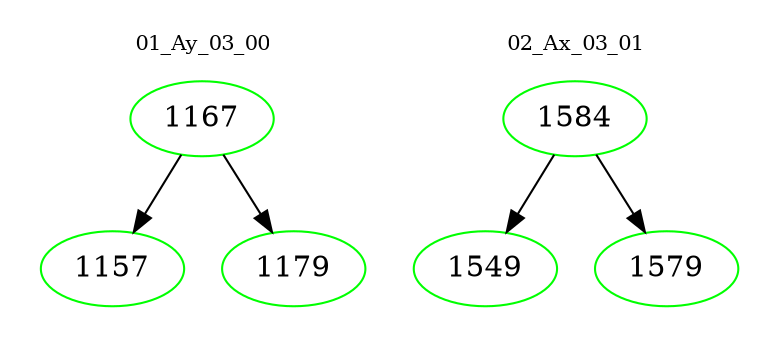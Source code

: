 digraph{
subgraph cluster_0 {
color = white
label = "01_Ay_03_00";
fontsize=10;
T0_1167 [label="1167", color="green"]
T0_1167 -> T0_1157 [color="black"]
T0_1157 [label="1157", color="green"]
T0_1167 -> T0_1179 [color="black"]
T0_1179 [label="1179", color="green"]
}
subgraph cluster_1 {
color = white
label = "02_Ax_03_01";
fontsize=10;
T1_1584 [label="1584", color="green"]
T1_1584 -> T1_1549 [color="black"]
T1_1549 [label="1549", color="green"]
T1_1584 -> T1_1579 [color="black"]
T1_1579 [label="1579", color="green"]
}
}
